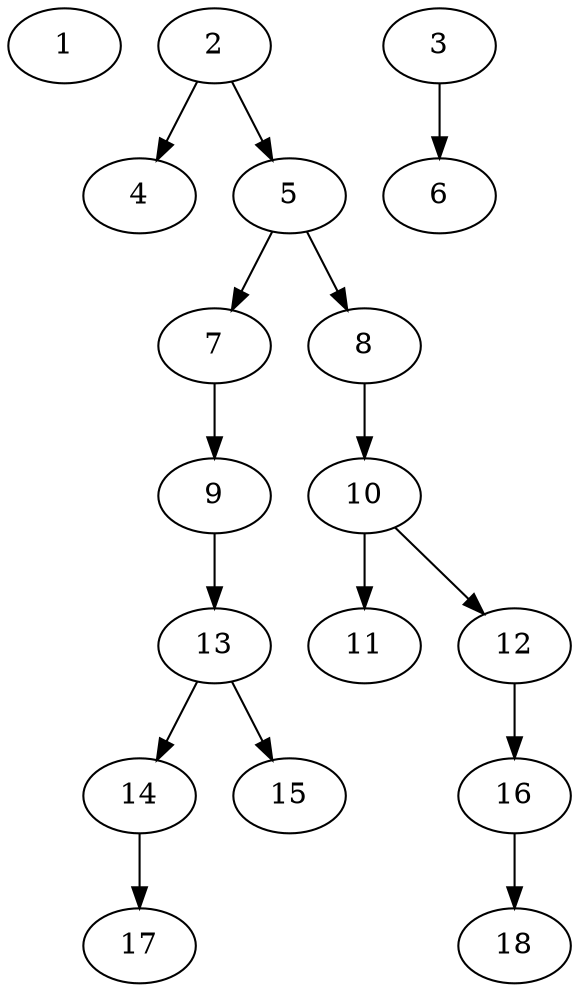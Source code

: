 // DAG (tier=1-easy, mode=compute, n=18, ccr=0.280, fat=0.468, density=0.251, regular=0.718, jump=0.006, mindata=262144, maxdata=2097152)
// DAG automatically generated by daggen at Sun Aug 24 16:33:32 2025
// /home/ermia/Project/Environments/daggen/bin/daggen --dot --ccr 0.280 --fat 0.468 --regular 0.718 --density 0.251 --jump 0.006 --mindata 262144 --maxdata 2097152 -n 18 
digraph G {
  1 [size="2486206989130838", alpha="0.13", expect_size="1243103494565419"]
  2 [size="9115707308507136000", alpha="0.09", expect_size="4557853654253568000"]
  2 -> 4 [size ="34910031052800"]
  2 -> 5 [size ="34910031052800"]
  3 [size="35958820250479", alpha="0.02", expect_size="17979410125239"]
  3 -> 6 [size ="2022334005248"]
  4 [size="260887720992178176", alpha="0.04", expect_size="130443860496089088"]
  5 [size="130231327260672000", alpha="0.10", expect_size="65115663630336000"]
  5 -> 7 [size ="2055418675200"]
  5 -> 8 [size ="2055418675200"]
  6 [size="62133703945686", alpha="0.19", expect_size="31066851972843"]
  7 [size="15417499493200", alpha="0.02", expect_size="7708749746600"]
  7 -> 9 [size ="657666867200"]
  8 [size="20098396374087828", alpha="0.18", expect_size="10049198187043914"]
  8 -> 10 [size ="24043839291392"]
  9 [size="13712062313185966", alpha="0.19", expect_size="6856031156592983"]
  9 -> 13 [size ="33386869555200"]
  10 [size="10900607058993960", alpha="0.14", expect_size="5450303529496980"]
  10 -> 11 [size ="12877528301568"]
  10 -> 12 [size ="12877528301568"]
  11 [size="192575719103600", alpha="0.12", expect_size="96287859551800"]
  12 [size="7439754836778908", alpha="0.07", expect_size="3719877418389454"]
  12 -> 16 [size ="3403837079552"]
  13 [size="484802263336860", alpha="0.03", expect_size="242401131668430"]
  13 -> 14 [size ="562716213248"]
  13 -> 15 [size ="562716213248"]
  14 [size="2940038471772798976", alpha="0.13", expect_size="1470019235886399488"]
  14 -> 17 [size ="16418191966208"]
  15 [size="16494314457870318", alpha="0.08", expect_size="8247157228935159"]
  16 [size="527583334515676", alpha="0.11", expect_size="263791667257838"]
  16 -> 18 [size ="14682823852032"]
  17 [size="1888085600980959232", alpha="0.02", expect_size="944042800490479616"]
  18 [size="47563389653056", alpha="0.09", expect_size="23781694826528"]
}
